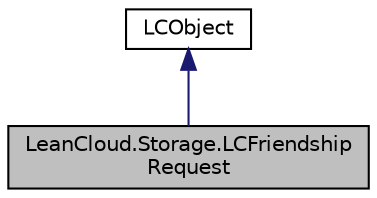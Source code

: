 digraph "LeanCloud.Storage.LCFriendshipRequest"
{
  edge [fontname="Helvetica",fontsize="10",labelfontname="Helvetica",labelfontsize="10"];
  node [fontname="Helvetica",fontsize="10",shape=record];
  Node1 [label="LeanCloud.Storage.LCFriendship\lRequest",height=0.2,width=0.4,color="black", fillcolor="grey75", style="filled", fontcolor="black"];
  Node2 -> Node1 [dir="back",color="midnightblue",fontsize="10",style="solid",fontname="Helvetica"];
  Node2 [label="LCObject",height=0.2,width=0.4,color="black", fillcolor="white", style="filled",URL="$classLeanCloud_1_1Storage_1_1LCObject.html",tooltip="The LCObject is a local representation of data that can be saved and retrieved from the LeanCloud..."];
}
